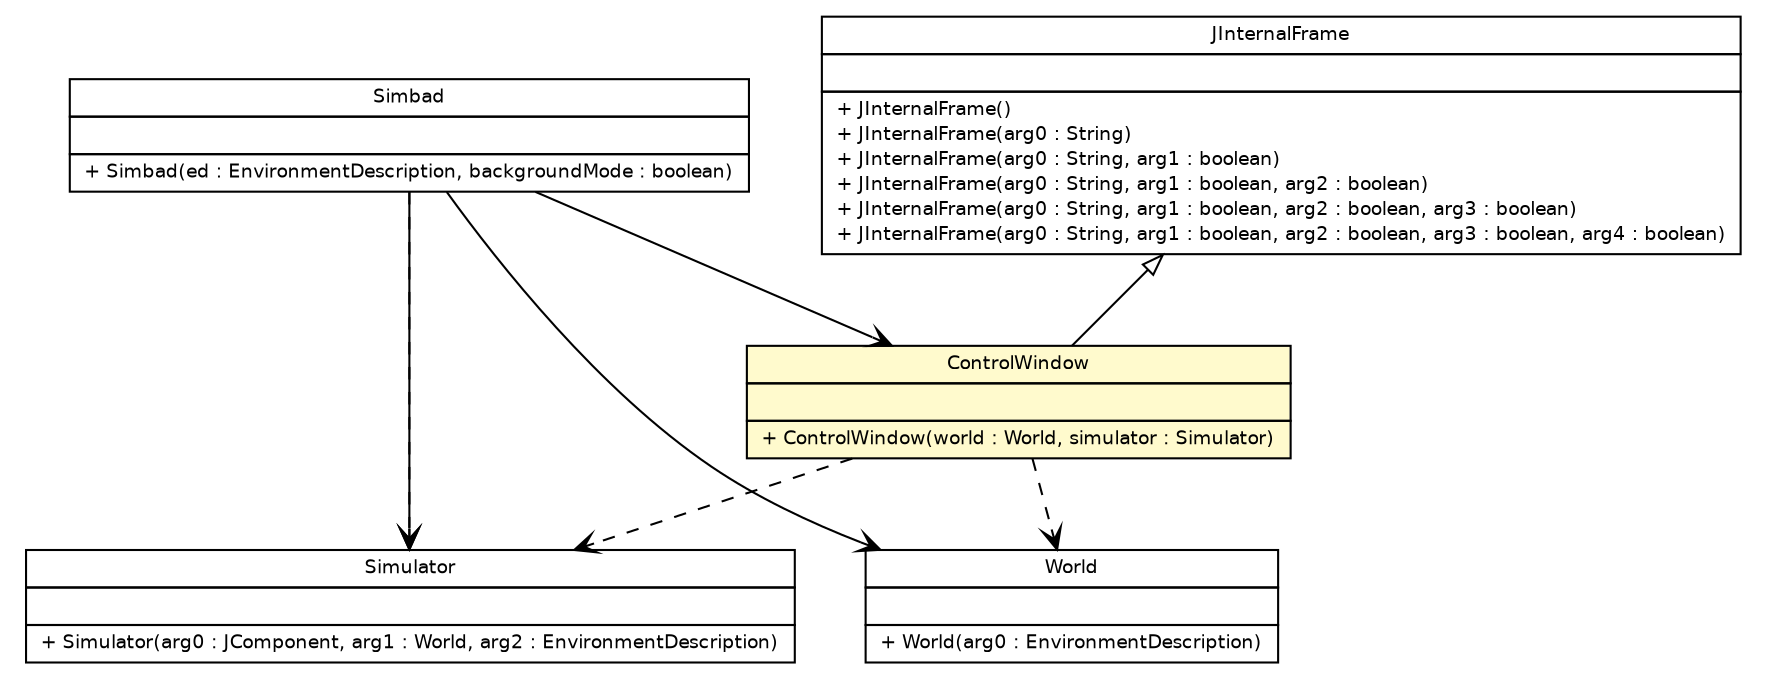 #!/usr/local/bin/dot
#
# Class diagram 
# Generated by UMLGraph version 5.1 (http://www.umlgraph.org/)
#

digraph G {
	edge [fontname="Helvetica",fontsize=10,labelfontname="Helvetica",labelfontsize=10];
	node [fontname="Helvetica",fontsize=10,shape=plaintext];
	nodesep=0.25;
	ranksep=0.5;
	// es.upm.dit.gsi.gsilejos.simbad.gui.ControlWindow
	c469 [label=<<table title="es.upm.dit.gsi.gsilejos.simbad.gui.ControlWindow" border="0" cellborder="1" cellspacing="0" cellpadding="2" port="p" bgcolor="lemonChiffon" href="./ControlWindow.html">
		<tr><td><table border="0" cellspacing="0" cellpadding="1">
<tr><td align="center" balign="center"> ControlWindow </td></tr>
		</table></td></tr>
		<tr><td><table border="0" cellspacing="0" cellpadding="1">
<tr><td align="left" balign="left">  </td></tr>
		</table></td></tr>
		<tr><td><table border="0" cellspacing="0" cellpadding="1">
<tr><td align="left" balign="left"> + ControlWindow(world : World, simulator : Simulator) </td></tr>
		</table></td></tr>
		</table>>, fontname="Helvetica", fontcolor="black", fontsize=9.0];
	// es.upm.dit.gsi.gsilejos.simbad.gui.Simbad
	c472 [label=<<table title="es.upm.dit.gsi.gsilejos.simbad.gui.Simbad" border="0" cellborder="1" cellspacing="0" cellpadding="2" port="p" href="./Simbad.html">
		<tr><td><table border="0" cellspacing="0" cellpadding="1">
<tr><td align="center" balign="center"> Simbad </td></tr>
		</table></td></tr>
		<tr><td><table border="0" cellspacing="0" cellpadding="1">
<tr><td align="left" balign="left">  </td></tr>
		</table></td></tr>
		<tr><td><table border="0" cellspacing="0" cellpadding="1">
<tr><td align="left" balign="left"> + Simbad(ed : EnvironmentDescription, backgroundMode : boolean) </td></tr>
		</table></td></tr>
		</table>>, fontname="Helvetica", fontcolor="black", fontsize=9.0];
	//es.upm.dit.gsi.gsilejos.simbad.gui.ControlWindow extends javax.swing.JInternalFrame
	c480:p -> c469:p [dir=back,arrowtail=empty];
	// es.upm.dit.gsi.gsilejos.simbad.gui.Simbad NAVASSOC es.upm.dit.gsi.gsilejos.simbad.gui.ControlWindow
	c472:p -> c469:p [taillabel="", label="", headlabel="", fontname="Helvetica", fontcolor="black", fontsize=10.0, color="black", arrowhead=open];
	// es.upm.dit.gsi.gsilejos.simbad.gui.Simbad NAVASSOC simbad.sim.World
	c472:p -> c481:p [taillabel="", label="", headlabel="", fontname="Helvetica", fontcolor="black", fontsize=10.0, color="black", arrowhead=open];
	// es.upm.dit.gsi.gsilejos.simbad.gui.Simbad NAVASSOC simbad.sim.Simulator
	c472:p -> c482:p [taillabel="", label="", headlabel="", fontname="Helvetica", fontcolor="black", fontsize=10.0, color="black", arrowhead=open];
	// es.upm.dit.gsi.gsilejos.simbad.gui.ControlWindow DEPEND simbad.sim.Simulator
	c469:p -> c482:p [taillabel="", label="", headlabel="", fontname="Helvetica", fontcolor="black", fontsize=10.0, color="black", arrowhead=open, style=dashed];
	// es.upm.dit.gsi.gsilejos.simbad.gui.ControlWindow DEPEND simbad.sim.World
	c469:p -> c481:p [taillabel="", label="", headlabel="", fontname="Helvetica", fontcolor="black", fontsize=10.0, color="black", arrowhead=open, style=dashed];
	// es.upm.dit.gsi.gsilejos.simbad.gui.Simbad DEPEND simbad.sim.Simulator
	c472:p -> c482:p [taillabel="", label="", headlabel="", fontname="Helvetica", fontcolor="black", fontsize=10.0, color="black", arrowhead=open, style=dashed];
	// simbad.sim.Simulator
	c482 [label=<<table title="simbad.sim.Simulator" border="0" cellborder="1" cellspacing="0" cellpadding="2" port="p" href="http://java.sun.com/j2se/1.4.2/docs/api/simbad/sim/Simulator.html">
		<tr><td><table border="0" cellspacing="0" cellpadding="1">
<tr><td align="center" balign="center"> Simulator </td></tr>
		</table></td></tr>
		<tr><td><table border="0" cellspacing="0" cellpadding="1">
<tr><td align="left" balign="left">  </td></tr>
		</table></td></tr>
		<tr><td><table border="0" cellspacing="0" cellpadding="1">
<tr><td align="left" balign="left"> + Simulator(arg0 : JComponent, arg1 : World, arg2 : EnvironmentDescription) </td></tr>
		</table></td></tr>
		</table>>, fontname="Helvetica", fontcolor="black", fontsize=9.0];
	// javax.swing.JInternalFrame
	c480 [label=<<table title="javax.swing.JInternalFrame" border="0" cellborder="1" cellspacing="0" cellpadding="2" port="p" href="http://java.sun.com/j2se/1.4.2/docs/api/javax/swing/JInternalFrame.html">
		<tr><td><table border="0" cellspacing="0" cellpadding="1">
<tr><td align="center" balign="center"> JInternalFrame </td></tr>
		</table></td></tr>
		<tr><td><table border="0" cellspacing="0" cellpadding="1">
<tr><td align="left" balign="left">  </td></tr>
		</table></td></tr>
		<tr><td><table border="0" cellspacing="0" cellpadding="1">
<tr><td align="left" balign="left"> + JInternalFrame() </td></tr>
<tr><td align="left" balign="left"> + JInternalFrame(arg0 : String) </td></tr>
<tr><td align="left" balign="left"> + JInternalFrame(arg0 : String, arg1 : boolean) </td></tr>
<tr><td align="left" balign="left"> + JInternalFrame(arg0 : String, arg1 : boolean, arg2 : boolean) </td></tr>
<tr><td align="left" balign="left"> + JInternalFrame(arg0 : String, arg1 : boolean, arg2 : boolean, arg3 : boolean) </td></tr>
<tr><td align="left" balign="left"> + JInternalFrame(arg0 : String, arg1 : boolean, arg2 : boolean, arg3 : boolean, arg4 : boolean) </td></tr>
		</table></td></tr>
		</table>>, fontname="Helvetica", fontcolor="black", fontsize=9.0];
	// simbad.sim.World
	c481 [label=<<table title="simbad.sim.World" border="0" cellborder="1" cellspacing="0" cellpadding="2" port="p" href="http://java.sun.com/j2se/1.4.2/docs/api/simbad/sim/World.html">
		<tr><td><table border="0" cellspacing="0" cellpadding="1">
<tr><td align="center" balign="center"> World </td></tr>
		</table></td></tr>
		<tr><td><table border="0" cellspacing="0" cellpadding="1">
<tr><td align="left" balign="left">  </td></tr>
		</table></td></tr>
		<tr><td><table border="0" cellspacing="0" cellpadding="1">
<tr><td align="left" balign="left"> + World(arg0 : EnvironmentDescription) </td></tr>
		</table></td></tr>
		</table>>, fontname="Helvetica", fontcolor="black", fontsize=9.0];
}

